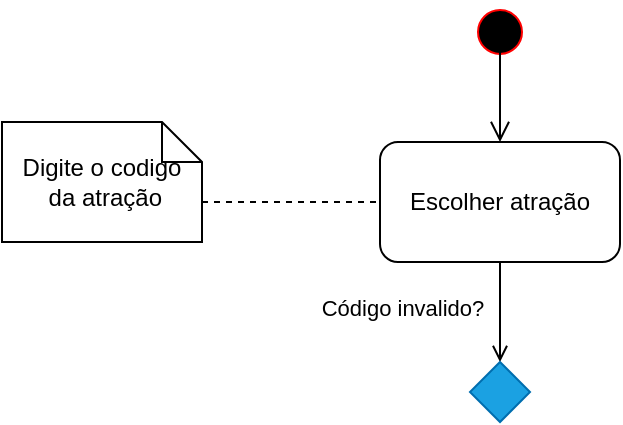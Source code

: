 <mxfile version="21.5.0" type="github">
  <diagram name="Página-1" id="Ujh2-OVXo8DI9-x1-dXK">
    <mxGraphModel dx="1114" dy="616" grid="1" gridSize="10" guides="1" tooltips="1" connect="1" arrows="1" fold="1" page="1" pageScale="1" pageWidth="827" pageHeight="1169" math="0" shadow="0">
      <root>
        <mxCell id="0" />
        <mxCell id="1" parent="0" />
        <mxCell id="xgi4914AB_i4iBTOgvoG-1" value="" style="ellipse;html=1;shape=startState;fillColor=#000000;strokeColor=#ff0000;" vertex="1" parent="1">
          <mxGeometry x="384" y="40" width="30" height="30" as="geometry" />
        </mxCell>
        <mxCell id="xgi4914AB_i4iBTOgvoG-2" value="" style="edgeStyle=orthogonalEdgeStyle;html=1;verticalAlign=bottom;endArrow=open;endSize=8;strokeColor=#000000;rounded=0;exitX=0.5;exitY=0.5;exitDx=0;exitDy=0;exitPerimeter=0;" edge="1" source="xgi4914AB_i4iBTOgvoG-1" parent="1">
          <mxGeometry relative="1" as="geometry">
            <mxPoint x="399" y="110" as="targetPoint" />
          </mxGeometry>
        </mxCell>
        <mxCell id="xgi4914AB_i4iBTOgvoG-9" style="edgeStyle=orthogonalEdgeStyle;rounded=0;orthogonalLoop=1;jettySize=auto;html=1;exitX=0.5;exitY=1;exitDx=0;exitDy=0;entryX=0.5;entryY=0;entryDx=0;entryDy=0;endArrow=open;endFill=0;" edge="1" parent="1" source="xgi4914AB_i4iBTOgvoG-5" target="xgi4914AB_i4iBTOgvoG-6">
          <mxGeometry relative="1" as="geometry" />
        </mxCell>
        <mxCell id="xgi4914AB_i4iBTOgvoG-5" value="Escolher atração" style="rounded=1;whiteSpace=wrap;html=1;" vertex="1" parent="1">
          <mxGeometry x="339" y="110" width="120" height="60" as="geometry" />
        </mxCell>
        <mxCell id="xgi4914AB_i4iBTOgvoG-6" value="" style="rhombus;whiteSpace=wrap;html=1;fillColor=#1ba1e2;strokeColor=#006EAF;fontColor=#ffffff;" vertex="1" parent="1">
          <mxGeometry x="384" y="220" width="30" height="30" as="geometry" />
        </mxCell>
        <mxCell id="xgi4914AB_i4iBTOgvoG-8" style="edgeStyle=orthogonalEdgeStyle;rounded=0;orthogonalLoop=1;jettySize=auto;html=1;exitX=0;exitY=0;exitDx=100;exitDy=40;exitPerimeter=0;entryX=0;entryY=0.5;entryDx=0;entryDy=0;dashed=1;endArrow=none;endFill=0;" edge="1" parent="1" source="xgi4914AB_i4iBTOgvoG-7" target="xgi4914AB_i4iBTOgvoG-5">
          <mxGeometry relative="1" as="geometry" />
        </mxCell>
        <mxCell id="xgi4914AB_i4iBTOgvoG-7" value="Digite o codigo&lt;br style=&quot;border-color: var(--border-color);&quot;&gt;&lt;span style=&quot;&quot;&gt;&amp;nbsp;da atração&lt;/span&gt;" style="shape=note;size=20;whiteSpace=wrap;html=1;" vertex="1" parent="1">
          <mxGeometry x="150" y="100" width="100" height="60" as="geometry" />
        </mxCell>
        <mxCell id="xgi4914AB_i4iBTOgvoG-10" value="&lt;span style=&quot;font-weight: 400;&quot;&gt;Código&lt;/span&gt;&lt;span style=&quot;font-weight: normal;&quot;&gt;&amp;nbsp;invalido?&lt;/span&gt;" style="text;align=center;fontStyle=1;verticalAlign=middle;spacingLeft=3;spacingRight=3;strokeColor=none;rotatable=0;points=[[0,0.5],[1,0.5]];portConstraint=eastwest;html=1;fontSize=11;fontFamily=Helvetica;fontColor=default;" vertex="1" parent="1">
          <mxGeometry x="310" y="180" width="80" height="26" as="geometry" />
        </mxCell>
      </root>
    </mxGraphModel>
  </diagram>
</mxfile>
